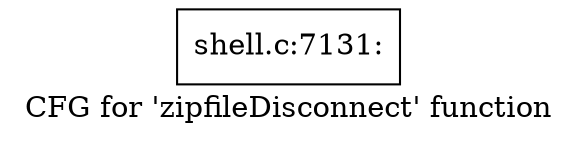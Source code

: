 digraph "CFG for 'zipfileDisconnect' function" {
	label="CFG for 'zipfileDisconnect' function";

	Node0x560276aa2ea0 [shape=record,label="{shell.c:7131:}"];
}
